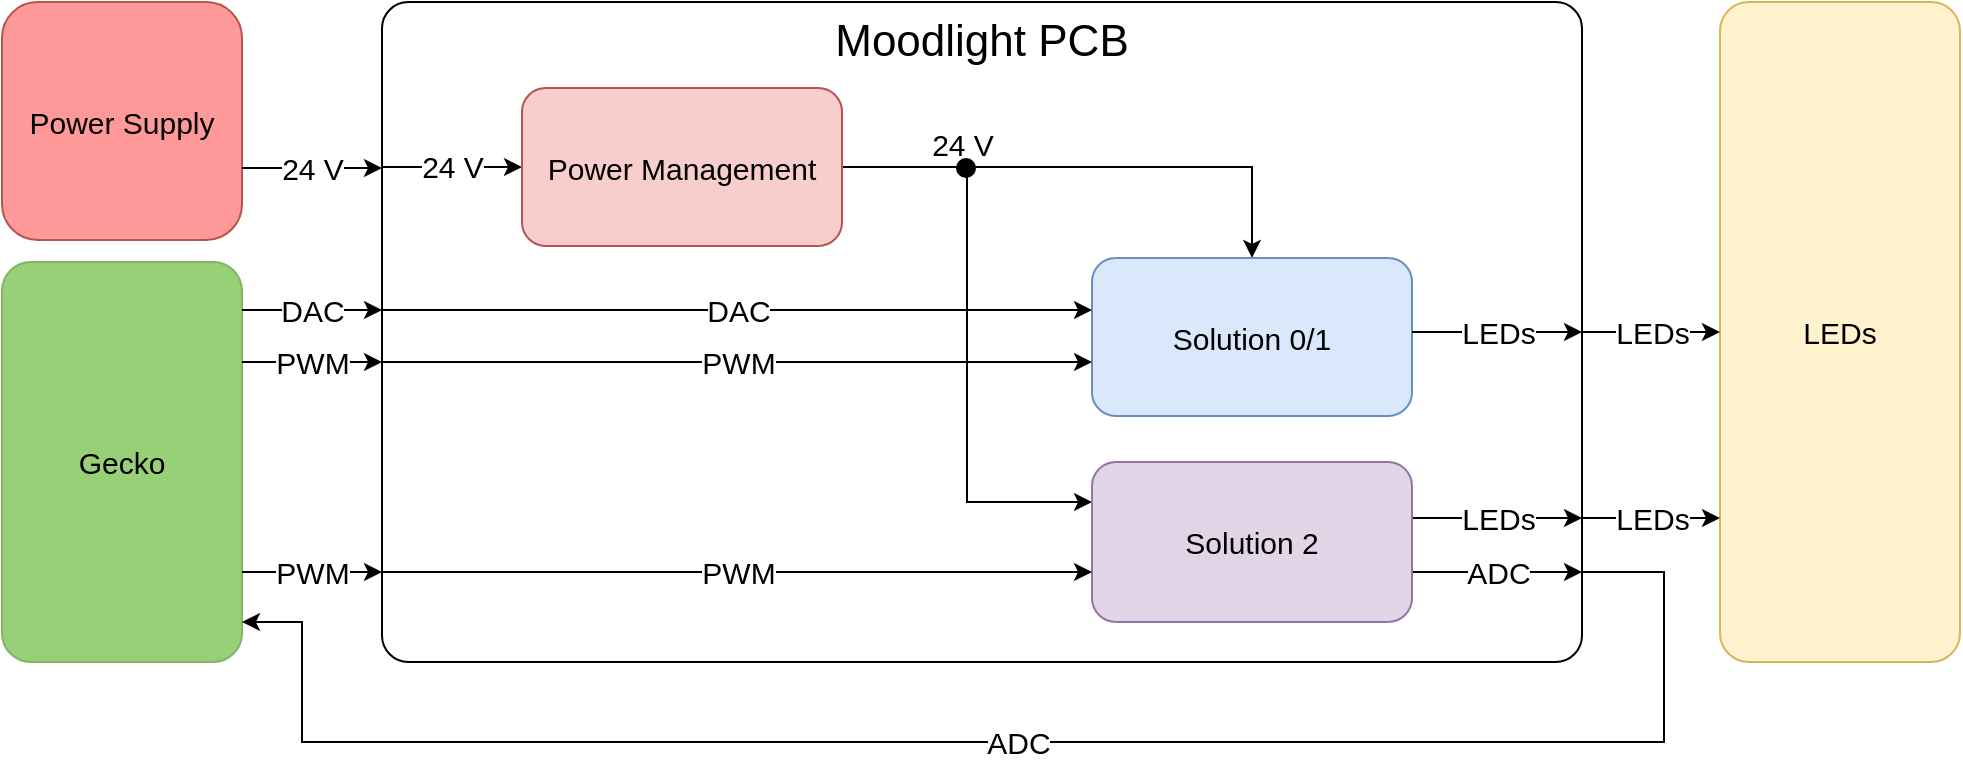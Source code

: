 <mxfile version="12.2.2" type="device" pages="1"><diagram name="Page-1" id="16e2658f-23c8-b752-8be9-c03fbebb8bbe"><mxGraphModel dx="519" dy="386" grid="1" gridSize="10" guides="1" tooltips="1" connect="1" arrows="1" fold="1" page="1" pageScale="1" pageWidth="1169" pageHeight="827" background="#ffffff" math="0" shadow="0"><root><mxCell id="0"/><mxCell id="1" parent="0"/><mxCell id="4BGAsJXgQ9XvVzMT_46S-1" value="&lt;div style=&quot;text-align: justify&quot;&gt;&lt;span style=&quot;font-size: 22px&quot;&gt;Moodlight PCB&lt;/span&gt;&lt;/div&gt;" style="rounded=1;whiteSpace=wrap;html=1;fillColor=none;verticalAlign=top;arcSize=4;" parent="1" vertex="1"><mxGeometry x="240" y="220" width="600" height="330" as="geometry"/></mxCell><mxCell id="4BGAsJXgQ9XvVzMT_46S-10" value="24 V" style="edgeStyle=orthogonalEdgeStyle;rounded=0;orthogonalLoop=1;jettySize=auto;html=1;exitX=0;exitY=0.25;exitDx=0;exitDy=0;entryX=0;entryY=0.5;entryDx=0;entryDy=0;fontSize=15;" parent="1" source="4BGAsJXgQ9XvVzMT_46S-1" target="4BGAsJXgQ9XvVzMT_46S-2" edge="1"><mxGeometry relative="1" as="geometry"><Array as="points"><mxPoint x="290" y="303"/><mxPoint x="290" y="303"/></Array></mxGeometry></mxCell><mxCell id="4BGAsJXgQ9XvVzMT_46S-11" value="24 V" style="edgeStyle=orthogonalEdgeStyle;rounded=0;orthogonalLoop=1;jettySize=auto;html=1;exitX=1;exitY=0.5;exitDx=0;exitDy=0;fontSize=15;verticalAlign=bottom;" parent="1" source="4BGAsJXgQ9XvVzMT_46S-2" target="4BGAsJXgQ9XvVzMT_46S-3" edge="1"><mxGeometry x="-0.52" relative="1" as="geometry"><mxPoint x="469.857" y="387.571" as="sourcePoint"/><mxPoint as="offset"/></mxGeometry></mxCell><mxCell id="4BGAsJXgQ9XvVzMT_46S-21" style="edgeStyle=orthogonalEdgeStyle;rounded=0;orthogonalLoop=1;jettySize=auto;html=1;exitX=1;exitY=0.5;exitDx=0;exitDy=0;entryX=0;entryY=0.25;entryDx=0;entryDy=0;fontSize=15;" parent="1" source="4BGAsJXgQ9XvVzMT_46S-2" target="4BGAsJXgQ9XvVzMT_46S-4" edge="1"><mxGeometry relative="1" as="geometry"/></mxCell><mxCell id="4BGAsJXgQ9XvVzMT_46S-2" value="Power Management" style="rounded=1;whiteSpace=wrap;html=1;fillColor=#f8cecc;strokeColor=#b85450;fontSize=15;" parent="1" vertex="1"><mxGeometry x="310" y="263" width="160" height="79" as="geometry"/></mxCell><mxCell id="4BGAsJXgQ9XvVzMT_46S-14" value="ADC" style="edgeStyle=orthogonalEdgeStyle;rounded=0;orthogonalLoop=1;jettySize=auto;html=1;fontSize=15;" parent="1" edge="1"><mxGeometry relative="1" as="geometry"><mxPoint x="755" y="505" as="sourcePoint"/><mxPoint x="840" y="505" as="targetPoint"/><Array as="points"><mxPoint x="840" y="505"/></Array></mxGeometry></mxCell><mxCell id="4BGAsJXgQ9XvVzMT_46S-3" value="Solution 0/1" style="rounded=1;whiteSpace=wrap;html=1;fillColor=#dae8fc;fontSize=15;strokeColor=#6c8ebf;" parent="1" vertex="1"><mxGeometry x="595" y="348" width="160" height="79" as="geometry"/></mxCell><mxCell id="4BGAsJXgQ9XvVzMT_46S-9" value="LEDs" style="edgeStyle=orthogonalEdgeStyle;rounded=0;orthogonalLoop=1;jettySize=auto;html=1;exitX=1;exitY=0.5;exitDx=0;exitDy=0;entryX=1;entryY=0.5;entryDx=0;entryDy=0;fontSize=15;" parent="1" edge="1"><mxGeometry relative="1" as="geometry"><mxPoint x="755" y="478" as="sourcePoint"/><mxPoint x="840" y="478" as="targetPoint"/><Array as="points"><mxPoint x="820" y="478"/><mxPoint x="820" y="478"/></Array></mxGeometry></mxCell><mxCell id="4BGAsJXgQ9XvVzMT_46S-4" value="Solution 2" style="rounded=1;whiteSpace=wrap;html=1;fillColor=#e1d5e7;fontSize=15;strokeColor=#9673a6;" parent="1" vertex="1"><mxGeometry x="595" y="450" width="160" height="80" as="geometry"/></mxCell><mxCell id="4BGAsJXgQ9XvVzMT_46S-17" value="PWM" style="endArrow=classic;html=1;fontSize=15;" parent="1" edge="1"><mxGeometry width="50" height="50" relative="1" as="geometry"><mxPoint x="240" y="505" as="sourcePoint"/><mxPoint x="595" y="505" as="targetPoint"/></mxGeometry></mxCell><mxCell id="4BGAsJXgQ9XvVzMT_46S-19" value="DAC" style="endArrow=classic;html=1;fontSize=15;" parent="1" edge="1"><mxGeometry width="50" height="50" relative="1" as="geometry"><mxPoint x="240" y="374" as="sourcePoint"/><mxPoint x="595" y="374" as="targetPoint"/></mxGeometry></mxCell><mxCell id="ie8-roQjzCpuDtI8gebE-1" value="PWM" style="endArrow=classic;html=1;fontSize=15;" parent="1" edge="1"><mxGeometry width="50" height="50" relative="1" as="geometry"><mxPoint x="240" y="400" as="sourcePoint"/><mxPoint x="595" y="400" as="targetPoint"/></mxGeometry></mxCell><mxCell id="CMREIWABx0_DqhsUBA-F-1" value="Gecko" style="rounded=1;whiteSpace=wrap;html=1;arcSize=12;fillColor=#97D077;strokeColor=#82b366;fontSize=15;" parent="1" vertex="1"><mxGeometry x="50" y="350" width="120" height="200" as="geometry"/></mxCell><mxCell id="CMREIWABx0_DqhsUBA-F-2" value="DAC" style="endArrow=classic;html=1;fontSize=15;" parent="1" edge="1"><mxGeometry width="50" height="50" relative="1" as="geometry"><mxPoint x="170" y="374" as="sourcePoint"/><mxPoint x="240" y="374" as="targetPoint"/></mxGeometry></mxCell><mxCell id="CMREIWABx0_DqhsUBA-F-3" value="PWM" style="endArrow=classic;html=1;fontSize=15;" parent="1" edge="1"><mxGeometry width="50" height="50" relative="1" as="geometry"><mxPoint x="170" y="400" as="sourcePoint"/><mxPoint x="240" y="400" as="targetPoint"/></mxGeometry></mxCell><mxCell id="CMREIWABx0_DqhsUBA-F-4" value="PWM" style="endArrow=classic;html=1;fontSize=15;" parent="1" edge="1"><mxGeometry width="50" height="50" relative="1" as="geometry"><mxPoint x="170" y="505" as="sourcePoint"/><mxPoint x="240" y="505" as="targetPoint"/></mxGeometry></mxCell><mxCell id="CMREIWABx0_DqhsUBA-F-5" value="LEDs" style="rounded=1;whiteSpace=wrap;html=1;arcSize=12;fillColor=#fff2cc;strokeColor=#d6b656;fontSize=15;" parent="1" vertex="1"><mxGeometry x="909" y="220" width="120" height="330" as="geometry"/></mxCell><mxCell id="CMREIWABx0_DqhsUBA-F-9" value="LEDs" style="edgeStyle=orthogonalEdgeStyle;rounded=0;orthogonalLoop=1;jettySize=auto;html=1;exitX=1;exitY=0.5;exitDx=0;exitDy=0;entryX=1;entryY=0.5;entryDx=0;entryDy=0;fontSize=15;" parent="1" edge="1"><mxGeometry relative="1" as="geometry"><mxPoint x="755" y="385" as="sourcePoint"/><mxPoint x="840" y="385" as="targetPoint"/><Array as="points"><mxPoint x="820" y="384.5"/><mxPoint x="820" y="384.5"/></Array></mxGeometry></mxCell><mxCell id="CMREIWABx0_DqhsUBA-F-10" value="LEDs" style="edgeStyle=orthogonalEdgeStyle;rounded=0;orthogonalLoop=1;jettySize=auto;html=1;exitX=1;exitY=0.5;exitDx=0;exitDy=0;entryX=1;entryY=0.5;entryDx=0;entryDy=0;fontSize=15;" parent="1" edge="1"><mxGeometry relative="1" as="geometry"><mxPoint x="840" y="385" as="sourcePoint"/><mxPoint x="909" y="385" as="targetPoint"/><Array as="points"><mxPoint x="905" y="384.5"/><mxPoint x="905" y="384.5"/></Array></mxGeometry></mxCell><mxCell id="CMREIWABx0_DqhsUBA-F-11" value="LEDs" style="edgeStyle=orthogonalEdgeStyle;rounded=0;orthogonalLoop=1;jettySize=auto;html=1;exitX=1;exitY=0.5;exitDx=0;exitDy=0;entryX=1;entryY=0.5;entryDx=0;entryDy=0;fontSize=15;" parent="1" edge="1"><mxGeometry relative="1" as="geometry"><mxPoint x="840.2" y="478" as="sourcePoint"/><mxPoint x="909" y="478" as="targetPoint"/><Array as="points"><mxPoint x="905" y="477.5"/><mxPoint x="905" y="477.5"/></Array></mxGeometry></mxCell><mxCell id="CMREIWABx0_DqhsUBA-F-12" value="Power Supply" style="rounded=1;whiteSpace=wrap;html=1;fillColor=#FF9999;strokeColor=#b85450;fontSize=15;" parent="1" vertex="1"><mxGeometry x="50" y="220" width="120" height="119" as="geometry"/></mxCell><mxCell id="CMREIWABx0_DqhsUBA-F-13" value="24 V" style="endArrow=classic;html=1;fontSize=15;" parent="1" edge="1"><mxGeometry width="50" height="50" relative="1" as="geometry"><mxPoint x="170" y="303" as="sourcePoint"/><mxPoint x="240" y="303" as="targetPoint"/></mxGeometry></mxCell><mxCell id="CMREIWABx0_DqhsUBA-F-14" value="ADC" style="endArrow=classic;html=1;fontSize=15;rounded=0;" parent="1" edge="1"><mxGeometry width="50" height="50" relative="1" as="geometry"><mxPoint x="840.5" y="505" as="sourcePoint"/><mxPoint x="170" y="530" as="targetPoint"/><Array as="points"><mxPoint x="881" y="505"/><mxPoint x="881" y="590"/><mxPoint x="200" y="590"/><mxPoint x="200" y="530"/></Array></mxGeometry></mxCell><mxCell id="eNlPv4Fh52s_tAHV9tN5-1" value="" style="shape=ellipse;fillColor=#000000;strokeColor=none;html=1" vertex="1" parent="1"><mxGeometry x="527" y="298" width="10" height="10" as="geometry"/></mxCell></root></mxGraphModel></diagram></mxfile>